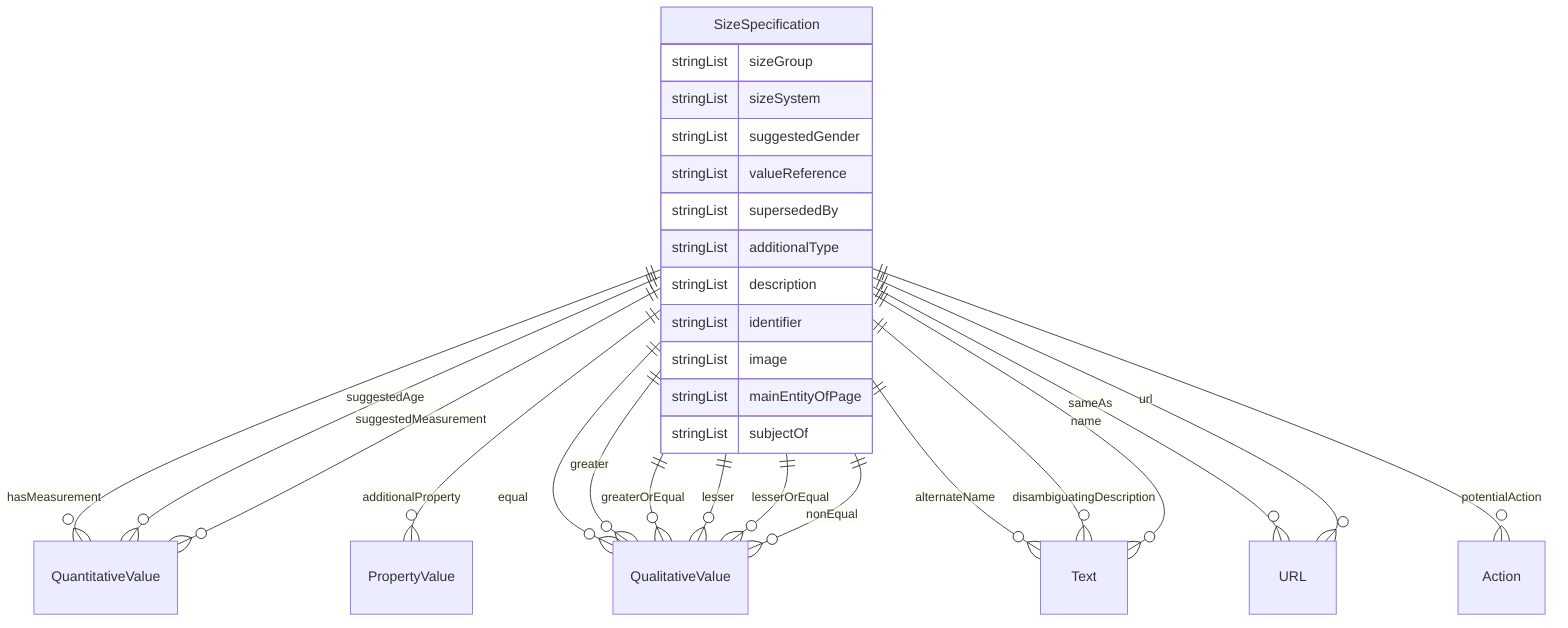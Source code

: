 erDiagram
SizeSpecification {
    stringList sizeGroup  
    stringList sizeSystem  
    stringList suggestedGender  
    stringList valueReference  
    stringList supersededBy  
    stringList additionalType  
    stringList description  
    stringList identifier  
    stringList image  
    stringList mainEntityOfPage  
    stringList subjectOf  
}

SizeSpecification ||--}o QuantitativeValue : "hasMeasurement"
SizeSpecification ||--}o QuantitativeValue : "suggestedAge"
SizeSpecification ||--}o QuantitativeValue : "suggestedMeasurement"
SizeSpecification ||--}o PropertyValue : "additionalProperty"
SizeSpecification ||--}o QualitativeValue : "equal"
SizeSpecification ||--}o QualitativeValue : "greater"
SizeSpecification ||--}o QualitativeValue : "greaterOrEqual"
SizeSpecification ||--}o QualitativeValue : "lesser"
SizeSpecification ||--}o QualitativeValue : "lesserOrEqual"
SizeSpecification ||--}o QualitativeValue : "nonEqual"
SizeSpecification ||--}o Text : "alternateName"
SizeSpecification ||--}o Text : "disambiguatingDescription"
SizeSpecification ||--}o Text : "name"
SizeSpecification ||--}o URL : "sameAs"
SizeSpecification ||--}o Action : "potentialAction"
SizeSpecification ||--}o URL : "url"